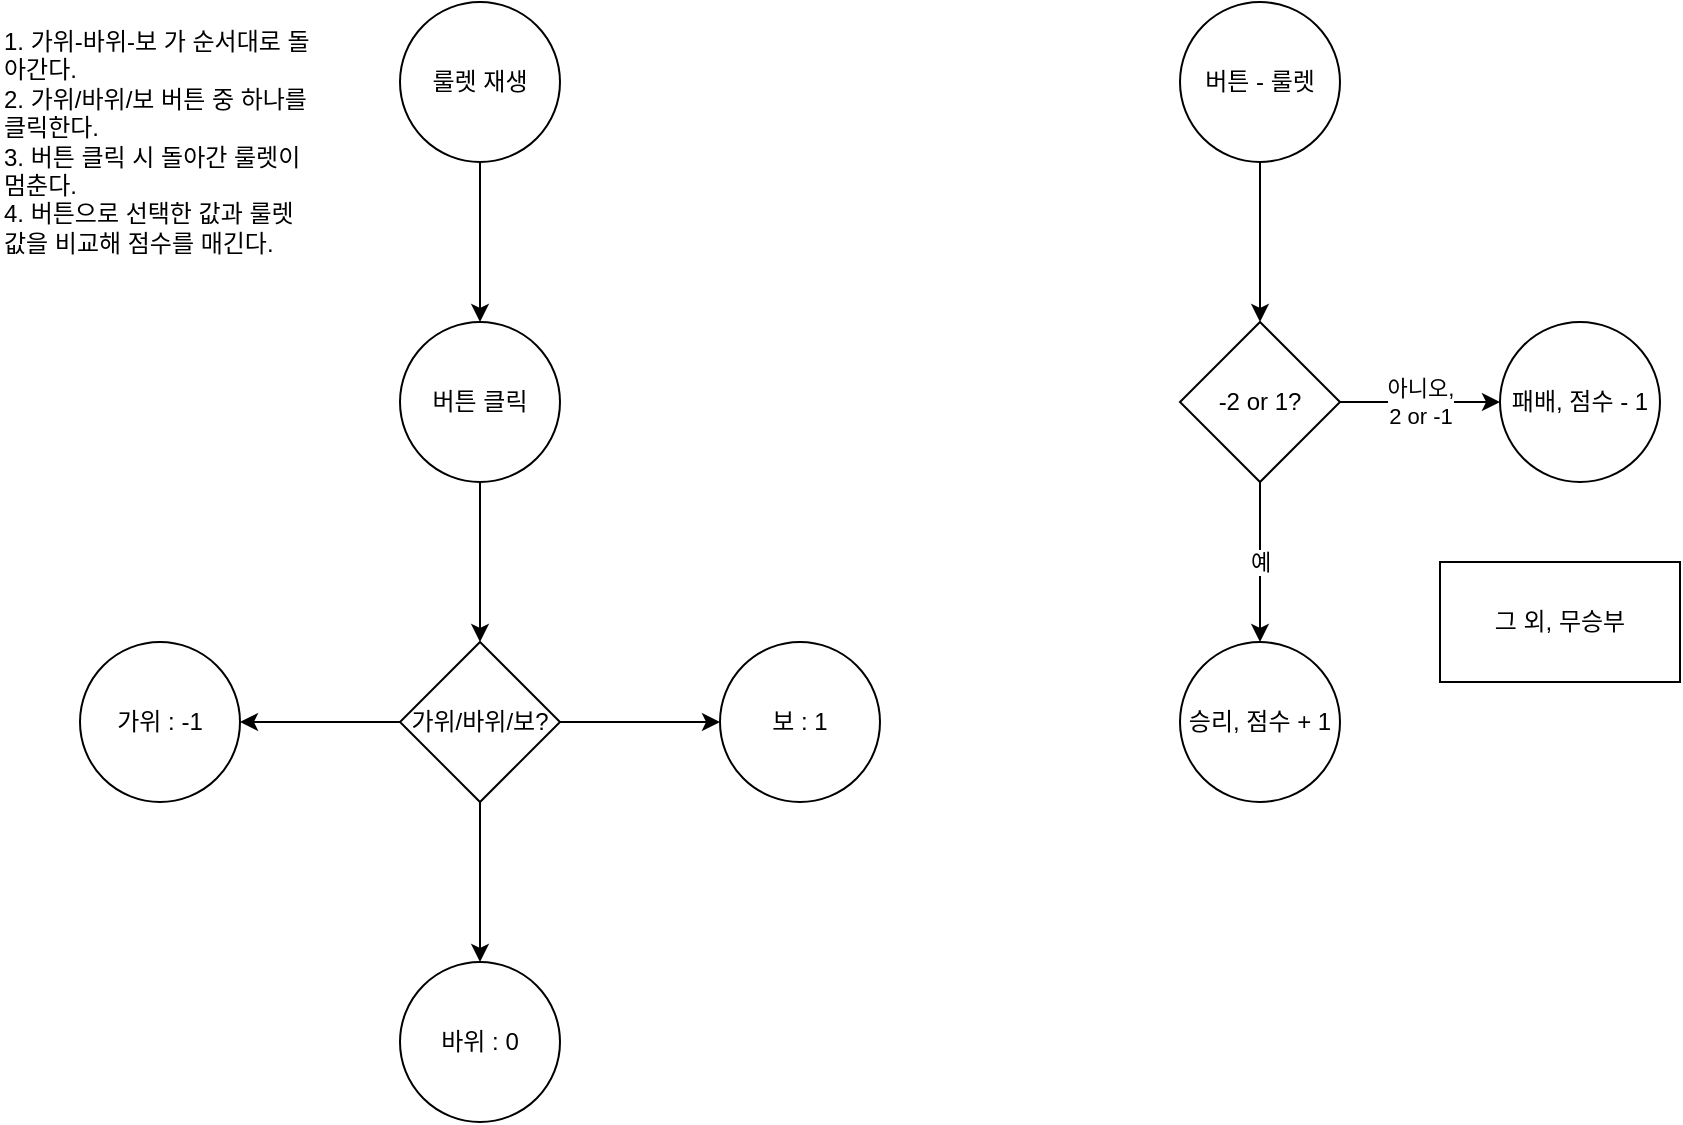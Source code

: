 <mxfile version="27.0.9">
  <diagram name="페이지-1" id="bJlnaBFxaEwflzppXlNO">
    <mxGraphModel dx="1042" dy="722" grid="1" gridSize="10" guides="1" tooltips="1" connect="1" arrows="1" fold="1" page="1" pageScale="1" pageWidth="827" pageHeight="1169" math="0" shadow="0">
      <root>
        <mxCell id="0" />
        <mxCell id="1" parent="0" />
        <mxCell id="CTlP49RepQ4Rl37nQ55g-4" value="" style="edgeStyle=orthogonalEdgeStyle;rounded=0;orthogonalLoop=1;jettySize=auto;html=1;" edge="1" parent="1" source="CTlP49RepQ4Rl37nQ55g-1" target="CTlP49RepQ4Rl37nQ55g-3">
          <mxGeometry relative="1" as="geometry" />
        </mxCell>
        <mxCell id="CTlP49RepQ4Rl37nQ55g-1" value="룰렛 재생" style="ellipse;whiteSpace=wrap;html=1;aspect=fixed;" vertex="1" parent="1">
          <mxGeometry x="240" y="40" width="80" height="80" as="geometry" />
        </mxCell>
        <mxCell id="CTlP49RepQ4Rl37nQ55g-2" value="1. 가위-바위-보 가 순서대로 돌아간다.&lt;div&gt;2. 가위/바위/보 버튼 중 하나를 클릭한다.&lt;/div&gt;&lt;div&gt;3. 버튼 클릭 시 돌아간 룰렛이 멈춘다.&lt;/div&gt;&lt;div&gt;4. 버튼으로 선택한 값과 룰렛 값을 비교해 점수를 매긴다.&lt;/div&gt;" style="text;html=1;align=left;verticalAlign=middle;whiteSpace=wrap;rounded=0;" vertex="1" parent="1">
          <mxGeometry x="40" y="40" width="160" height="140" as="geometry" />
        </mxCell>
        <mxCell id="CTlP49RepQ4Rl37nQ55g-6" value="" style="edgeStyle=orthogonalEdgeStyle;rounded=0;orthogonalLoop=1;jettySize=auto;html=1;" edge="1" parent="1" source="CTlP49RepQ4Rl37nQ55g-3" target="CTlP49RepQ4Rl37nQ55g-5">
          <mxGeometry relative="1" as="geometry" />
        </mxCell>
        <mxCell id="CTlP49RepQ4Rl37nQ55g-3" value="버튼 클릭" style="ellipse;whiteSpace=wrap;html=1;aspect=fixed;" vertex="1" parent="1">
          <mxGeometry x="240" y="200" width="80" height="80" as="geometry" />
        </mxCell>
        <mxCell id="CTlP49RepQ4Rl37nQ55g-8" value="" style="edgeStyle=orthogonalEdgeStyle;rounded=0;orthogonalLoop=1;jettySize=auto;html=1;" edge="1" parent="1" source="CTlP49RepQ4Rl37nQ55g-5" target="CTlP49RepQ4Rl37nQ55g-7">
          <mxGeometry relative="1" as="geometry" />
        </mxCell>
        <mxCell id="CTlP49RepQ4Rl37nQ55g-10" value="" style="edgeStyle=orthogonalEdgeStyle;rounded=0;orthogonalLoop=1;jettySize=auto;html=1;" edge="1" parent="1" source="CTlP49RepQ4Rl37nQ55g-5" target="CTlP49RepQ4Rl37nQ55g-9">
          <mxGeometry relative="1" as="geometry" />
        </mxCell>
        <mxCell id="CTlP49RepQ4Rl37nQ55g-12" value="" style="edgeStyle=orthogonalEdgeStyle;rounded=0;orthogonalLoop=1;jettySize=auto;html=1;" edge="1" parent="1" source="CTlP49RepQ4Rl37nQ55g-5" target="CTlP49RepQ4Rl37nQ55g-11">
          <mxGeometry relative="1" as="geometry" />
        </mxCell>
        <mxCell id="CTlP49RepQ4Rl37nQ55g-5" value="가위/바위/보?" style="rhombus;whiteSpace=wrap;html=1;" vertex="1" parent="1">
          <mxGeometry x="240" y="360" width="80" height="80" as="geometry" />
        </mxCell>
        <mxCell id="CTlP49RepQ4Rl37nQ55g-7" value="가위 : -1" style="ellipse;whiteSpace=wrap;html=1;" vertex="1" parent="1">
          <mxGeometry x="80" y="360" width="80" height="80" as="geometry" />
        </mxCell>
        <mxCell id="CTlP49RepQ4Rl37nQ55g-9" value="바위 : 0" style="ellipse;whiteSpace=wrap;html=1;" vertex="1" parent="1">
          <mxGeometry x="240" y="520" width="80" height="80" as="geometry" />
        </mxCell>
        <mxCell id="CTlP49RepQ4Rl37nQ55g-11" value="보 : 1" style="ellipse;whiteSpace=wrap;html=1;" vertex="1" parent="1">
          <mxGeometry x="400" y="360" width="80" height="80" as="geometry" />
        </mxCell>
        <mxCell id="CTlP49RepQ4Rl37nQ55g-15" value="" style="edgeStyle=orthogonalEdgeStyle;rounded=0;orthogonalLoop=1;jettySize=auto;html=1;" edge="1" parent="1" source="CTlP49RepQ4Rl37nQ55g-13" target="CTlP49RepQ4Rl37nQ55g-14">
          <mxGeometry relative="1" as="geometry" />
        </mxCell>
        <mxCell id="CTlP49RepQ4Rl37nQ55g-13" value="버튼 - 룰렛" style="ellipse;whiteSpace=wrap;html=1;aspect=fixed;" vertex="1" parent="1">
          <mxGeometry x="630" y="40" width="80" height="80" as="geometry" />
        </mxCell>
        <mxCell id="CTlP49RepQ4Rl37nQ55g-17" value="예" style="edgeStyle=orthogonalEdgeStyle;rounded=0;orthogonalLoop=1;jettySize=auto;html=1;" edge="1" parent="1" source="CTlP49RepQ4Rl37nQ55g-14" target="CTlP49RepQ4Rl37nQ55g-16">
          <mxGeometry relative="1" as="geometry" />
        </mxCell>
        <mxCell id="CTlP49RepQ4Rl37nQ55g-19" value="아니오,&lt;div&gt;2 or -1&lt;/div&gt;" style="edgeStyle=orthogonalEdgeStyle;rounded=0;orthogonalLoop=1;jettySize=auto;html=1;" edge="1" parent="1" source="CTlP49RepQ4Rl37nQ55g-14" target="CTlP49RepQ4Rl37nQ55g-18">
          <mxGeometry relative="1" as="geometry" />
        </mxCell>
        <mxCell id="CTlP49RepQ4Rl37nQ55g-14" value="-2 or 1?" style="rhombus;whiteSpace=wrap;html=1;" vertex="1" parent="1">
          <mxGeometry x="630" y="200" width="80" height="80" as="geometry" />
        </mxCell>
        <mxCell id="CTlP49RepQ4Rl37nQ55g-16" value="승리, 점수 + 1" style="ellipse;whiteSpace=wrap;html=1;" vertex="1" parent="1">
          <mxGeometry x="630" y="360" width="80" height="80" as="geometry" />
        </mxCell>
        <mxCell id="CTlP49RepQ4Rl37nQ55g-18" value="패배, 점수 - 1" style="ellipse;whiteSpace=wrap;html=1;" vertex="1" parent="1">
          <mxGeometry x="790" y="200" width="80" height="80" as="geometry" />
        </mxCell>
        <mxCell id="CTlP49RepQ4Rl37nQ55g-20" value="그 외, 무승부" style="rounded=0;whiteSpace=wrap;html=1;" vertex="1" parent="1">
          <mxGeometry x="760" y="320" width="120" height="60" as="geometry" />
        </mxCell>
      </root>
    </mxGraphModel>
  </diagram>
</mxfile>
